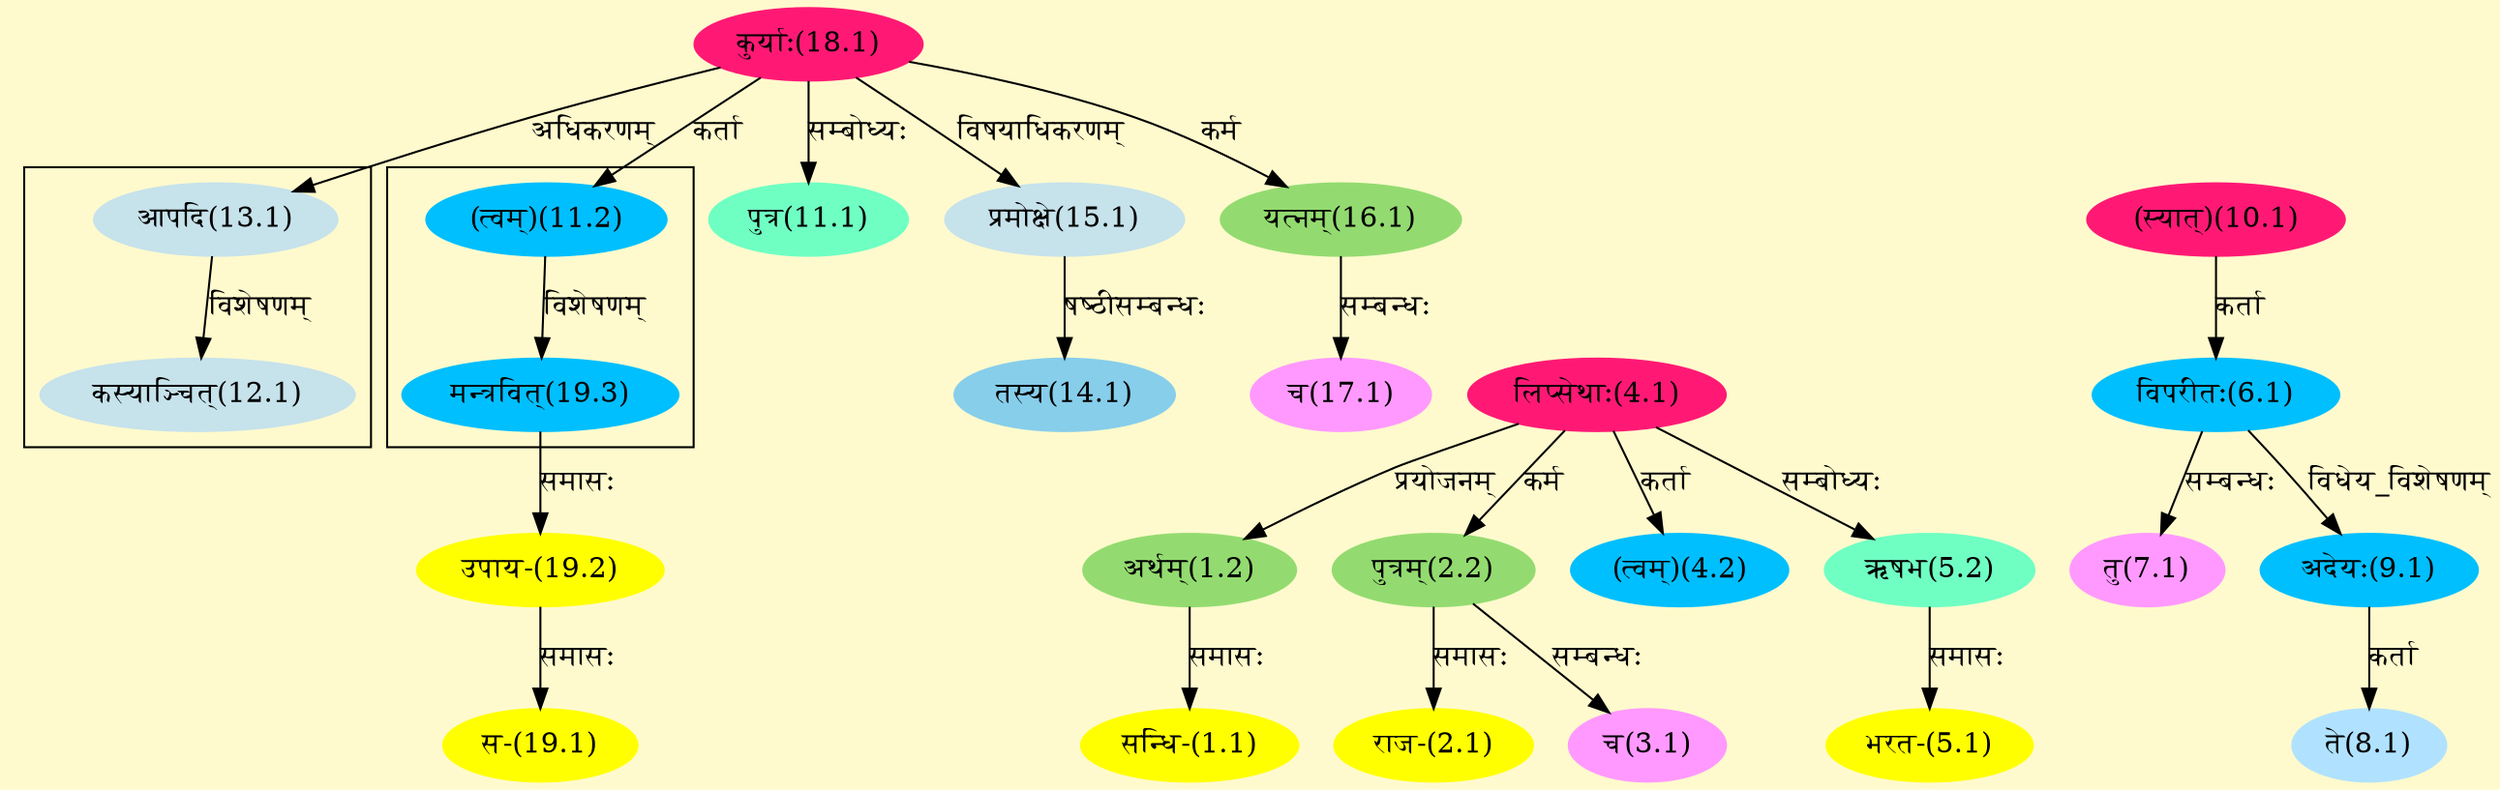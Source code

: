 digraph G{
rankdir=BT;
 compound=true;
 bgcolor="lemonchiffon1";

subgraph cluster_1{
Node12_1 [style=filled, color="#C6E2EB" label = "कस्याञ्चित्(12.1)"]
Node13_1 [style=filled, color="#C6E2EB" label = "आपदि(13.1)"]

}

subgraph cluster_2{
Node19_3 [style=filled, color="#00BFFF" label = "मन्त्रवित्(19.3)"]
Node11_2 [style=filled, color="#00BFFF" label = "(त्वम्)(11.2)"]

}
Node1_1 [style=filled, color="#FFFF00" label = "सन्धि-(1.1)"]
Node1_2 [style=filled, color="#93DB70" label = "अर्थम्(1.2)"]
Node4_1 [style=filled, color="#FF1975" label = "लिप्सेथाः(4.1)"]
Node2_1 [style=filled, color="#FFFF00" label = "राज-(2.1)"]
Node2_2 [style=filled, color="#93DB70" label = "पुत्रम्(2.2)"]
Node3_1 [style=filled, color="#FF99FF" label = "च(3.1)"]
Node4_2 [style=filled, color="#00BFFF" label = "(त्वम्)(4.2)"]
Node [style=filled, color="" label = "()"]
Node5_1 [style=filled, color="#FFFF00" label = "भरत-(5.1)"]
Node5_2 [style=filled, color="#6FFFC3" label = "ऋषभ(5.2)"]
Node6_1 [style=filled, color="#00BFFF" label = "विपरीतः(6.1)"]
Node10_1 [style=filled, color="#FF1975" label = "(स्यात्)(10.1)"]
Node7_1 [style=filled, color="#FF99FF" label = "तु(7.1)"]
Node8_1 [style=filled, color="#B0E2FF" label = "ते(8.1)"]
Node9_1 [style=filled, color="#00BFFF" label = "अदेयः(9.1)"]
Node11_1 [style=filled, color="#6FFFC3" label = "पुत्र(11.1)"]
Node18_1 [style=filled, color="#FF1975" label = "कुर्याः(18.1)"]
Node11_2 [style=filled, color="#00BFFF" label = "(त्वम्)(11.2)"]
Node13_1 [style=filled, color="#C6E2EB" label = "आपदि(13.1)"]
Node14_1 [style=filled, color="#87CEEB" label = "तस्य(14.1)"]
Node15_1 [style=filled, color="#C6E2EB" label = "प्रमोक्षे(15.1)"]
Node16_1 [style=filled, color="#93DB70" label = "यत्नम्(16.1)"]
Node17_1 [style=filled, color="#FF99FF" label = "च(17.1)"]
Node19_1 [style=filled, color="#FFFF00" label = "स-(19.1)"]
Node19_2 [style=filled, color="#FFFF00" label = "उपाय-(19.2)"]
Node19_3 [style=filled, color="#00BFFF" label = "मन्त्रवित्(19.3)"]
/* Start of Relations section */

Node1_1 -> Node1_2 [  label="समासः"  dir="back" ]
Node1_2 -> Node4_1 [  label="प्रयोजनम्"  dir="back" ]
Node2_1 -> Node2_2 [  label="समासः"  dir="back" ]
Node2_2 -> Node4_1 [  label="कर्म"  dir="back" ]
Node3_1 -> Node2_2 [  label="सम्बन्धः"  dir="back" ]
Node4_2 -> Node4_1 [  label="कर्ता"  dir="back" ]
Node5_1 -> Node5_2 [  label="समासः"  dir="back" ]
Node5_2 -> Node4_1 [  label="सम्बोध्यः"  dir="back" ]
Node6_1 -> Node10_1 [  label="कर्ता"  dir="back" ]
Node7_1 -> Node6_1 [  label="सम्बन्धः"  dir="back" ]
Node8_1 -> Node9_1 [  label="कर्ता"  dir="back" ]
Node9_1 -> Node6_1 [  label="विधेय_विशेषणम्"  dir="back" ]
Node11_1 -> Node18_1 [  label="सम्बोध्यः"  dir="back" ]
Node11_2 -> Node18_1 [  label="कर्ता"  dir="back" ]
Node12_1 -> Node13_1 [  label="विशेषणम्"  dir="back" ]
Node13_1 -> Node18_1 [  label="अधिकरणम्"  dir="back" ]
Node14_1 -> Node15_1 [  label="षष्ठीसम्बन्धः"  dir="back" ]
Node15_1 -> Node18_1 [  label="विषयाधिकरणम्"  dir="back" ]
Node16_1 -> Node18_1 [  label="कर्म"  dir="back" ]
Node17_1 -> Node16_1 [  label="सम्बन्धः"  dir="back" ]
Node19_1 -> Node19_2 [  label="समासः"  dir="back" ]
Node19_2 -> Node19_3 [  label="समासः"  dir="back" ]
Node19_3 -> Node11_2 [  label="विशेषणम्"  dir="back" ]
}
